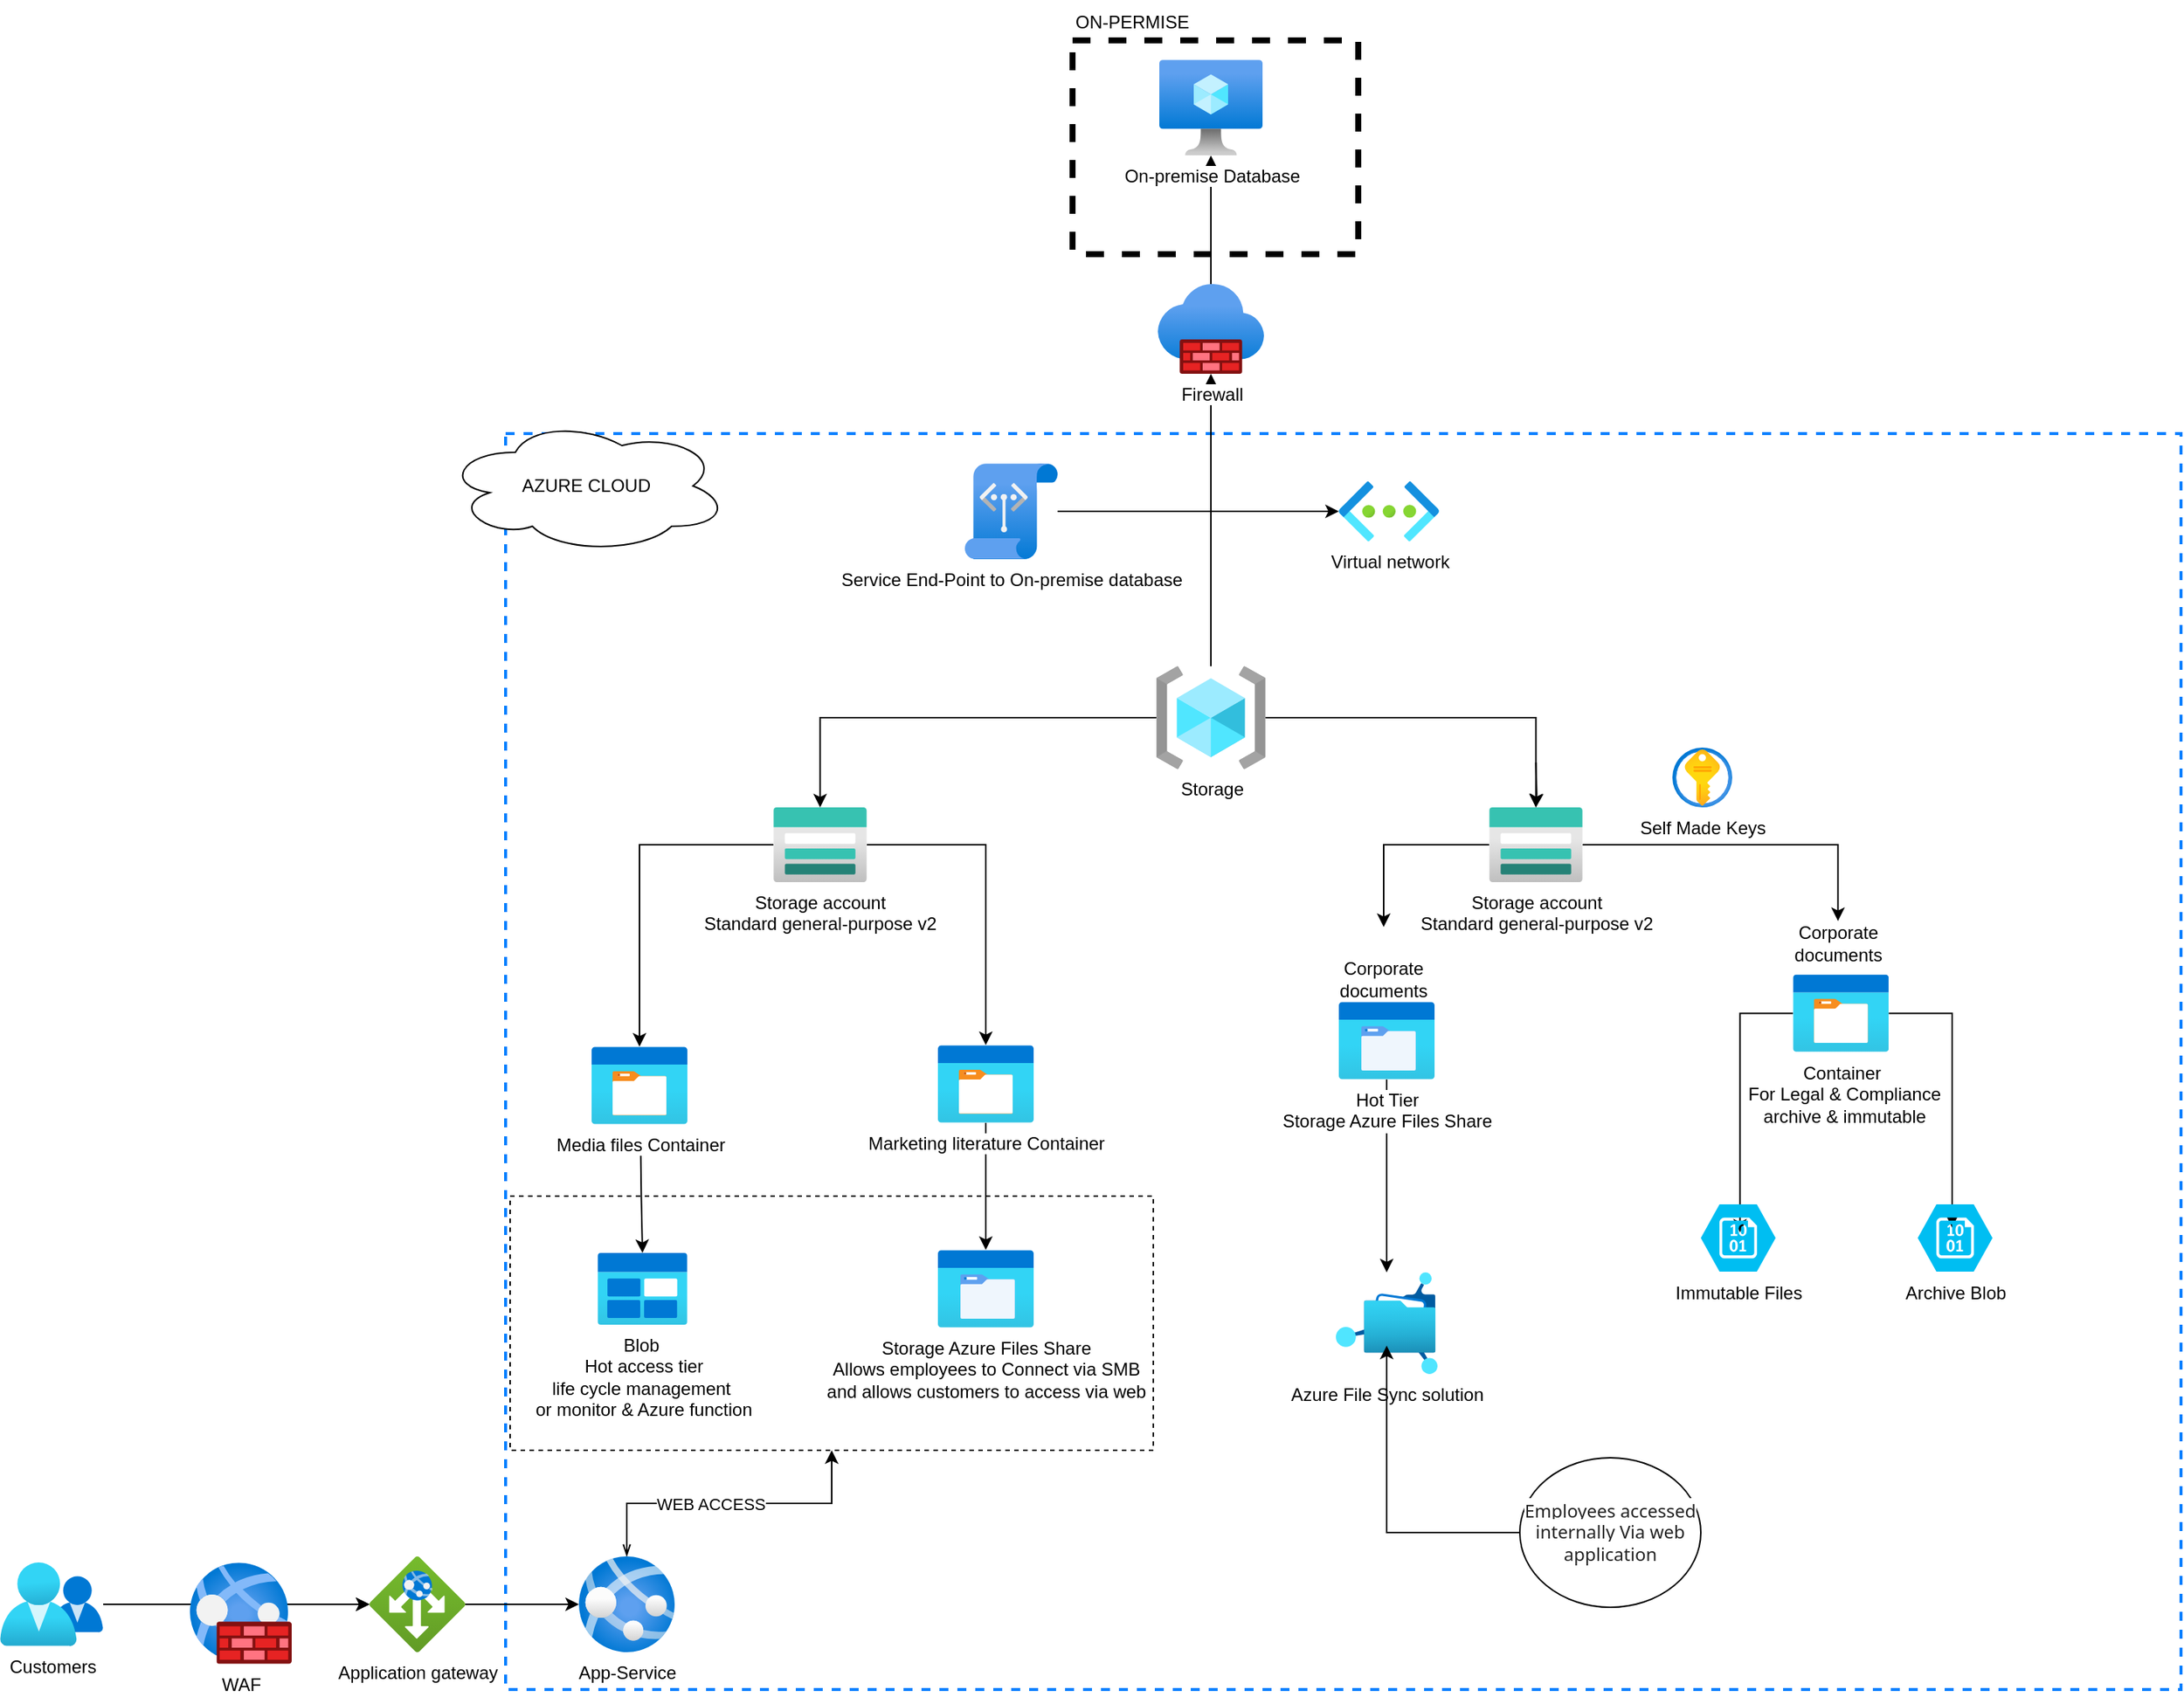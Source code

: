 <mxfile version="21.6.6" type="github">
  <diagram name="Page-1" id="Jbi7j0t8x7Vw2COSsVxz">
    <mxGraphModel dx="2327" dy="2048" grid="1" gridSize="10" guides="1" tooltips="1" connect="1" arrows="1" fold="1" page="1" pageScale="1" pageWidth="827" pageHeight="1169" math="0" shadow="0">
      <root>
        <mxCell id="0" />
        <mxCell id="1" parent="0" />
        <mxCell id="f-hZ5KkokM4YNig4iFGL-148" value="" style="rounded=0;whiteSpace=wrap;html=1;fillColor=none;dashed=1;strokeWidth=2;strokeColor=#007FFF;" vertex="1" parent="1">
          <mxGeometry x="-49" y="-150" width="1120" height="840" as="geometry" />
        </mxCell>
        <mxCell id="f-hZ5KkokM4YNig4iFGL-27" value="" style="whiteSpace=wrap;html=1;fillColor=none;dashed=1;" vertex="1" parent="1">
          <mxGeometry x="-46" y="360" width="430" height="170" as="geometry" />
        </mxCell>
        <mxCell id="f-hZ5KkokM4YNig4iFGL-6" value="Azure File Sync solution&lt;br&gt;" style="image;aspect=fixed;html=1;points=[];align=center;fontSize=12;image=img/lib/azure2/storage/Azure_Fileshare.svg;" vertex="1" parent="1">
          <mxGeometry x="506" y="411" width="68" height="68" as="geometry" />
        </mxCell>
        <mxCell id="f-hZ5KkokM4YNig4iFGL-7" style="edgeStyle=orthogonalEdgeStyle;rounded=0;orthogonalLoop=1;jettySize=auto;html=1;" edge="1" parent="1" source="f-hZ5KkokM4YNig4iFGL-8" target="f-hZ5KkokM4YNig4iFGL-29">
          <mxGeometry relative="1" as="geometry" />
        </mxCell>
        <mxCell id="f-hZ5KkokM4YNig4iFGL-48" value="" style="edgeStyle=orthogonalEdgeStyle;rounded=0;orthogonalLoop=1;jettySize=auto;html=1;" edge="1" parent="1" source="f-hZ5KkokM4YNig4iFGL-8" target="f-hZ5KkokM4YNig4iFGL-29">
          <mxGeometry relative="1" as="geometry" />
        </mxCell>
        <mxCell id="f-hZ5KkokM4YNig4iFGL-8" value="Customers" style="image;aspect=fixed;html=1;points=[];align=center;fontSize=12;image=img/lib/azure2/management_governance/My_Customers.svg;" vertex="1" parent="1">
          <mxGeometry x="-387" y="605" width="69" height="56.0" as="geometry" />
        </mxCell>
        <mxCell id="f-hZ5KkokM4YNig4iFGL-141" style="edgeStyle=orthogonalEdgeStyle;rounded=0;orthogonalLoop=1;jettySize=auto;html=1;" edge="1" parent="1" source="f-hZ5KkokM4YNig4iFGL-11" target="f-hZ5KkokM4YNig4iFGL-6">
          <mxGeometry relative="1" as="geometry" />
        </mxCell>
        <mxCell id="f-hZ5KkokM4YNig4iFGL-11" value="Hot Tier&lt;br&gt;Storage Azure Files Share" style="image;aspect=fixed;html=1;points=[];align=center;fontSize=12;image=img/lib/azure2/general/Storage_Azure_Files.svg;" vertex="1" parent="1">
          <mxGeometry x="508" y="230" width="64" height="52" as="geometry" />
        </mxCell>
        <mxCell id="f-hZ5KkokM4YNig4iFGL-87" style="edgeStyle=orthogonalEdgeStyle;rounded=0;orthogonalLoop=1;jettySize=auto;html=1;" edge="1" parent="1" source="f-hZ5KkokM4YNig4iFGL-14" target="f-hZ5KkokM4YNig4iFGL-86">
          <mxGeometry relative="1" as="geometry" />
        </mxCell>
        <mxCell id="f-hZ5KkokM4YNig4iFGL-88" style="edgeStyle=orthogonalEdgeStyle;rounded=0;orthogonalLoop=1;jettySize=auto;html=1;" edge="1" parent="1" source="f-hZ5KkokM4YNig4iFGL-14" target="f-hZ5KkokM4YNig4iFGL-85">
          <mxGeometry relative="1" as="geometry" />
        </mxCell>
        <mxCell id="f-hZ5KkokM4YNig4iFGL-14" value="Storage account&lt;br&gt;Standard general-purpose v2" style="image;aspect=fixed;html=1;points=[];align=center;fontSize=12;image=img/lib/azure2/storage/Storage_Accounts.svg;" vertex="1" parent="1">
          <mxGeometry x="130" y="100" width="62.5" height="50" as="geometry" />
        </mxCell>
        <mxCell id="f-hZ5KkokM4YNig4iFGL-17" value="Blob&amp;nbsp;&lt;br&gt;Hot access tier&lt;br&gt;life cycle management&amp;nbsp;&lt;br&gt;or monitor &amp;amp; Azure function" style="image;aspect=fixed;html=1;points=[];align=center;fontSize=12;image=img/lib/azure2/general/Blob_Block.svg;" vertex="1" parent="1">
          <mxGeometry x="12.5" y="398" width="60" height="48" as="geometry" />
        </mxCell>
        <mxCell id="f-hZ5KkokM4YNig4iFGL-52" style="edgeStyle=orthogonalEdgeStyle;rounded=0;orthogonalLoop=1;jettySize=auto;html=1;" edge="1" parent="1" source="f-hZ5KkokM4YNig4iFGL-24" target="f-hZ5KkokM4YNig4iFGL-14">
          <mxGeometry relative="1" as="geometry" />
        </mxCell>
        <mxCell id="f-hZ5KkokM4YNig4iFGL-138" style="edgeStyle=orthogonalEdgeStyle;rounded=0;orthogonalLoop=1;jettySize=auto;html=1;" edge="1" parent="1" target="f-hZ5KkokM4YNig4iFGL-137">
          <mxGeometry relative="1" as="geometry">
            <mxPoint x="639.765" y="70" as="sourcePoint" />
          </mxGeometry>
        </mxCell>
        <mxCell id="f-hZ5KkokM4YNig4iFGL-164" style="edgeStyle=orthogonalEdgeStyle;rounded=0;orthogonalLoop=1;jettySize=auto;html=1;" edge="1" parent="1" source="f-hZ5KkokM4YNig4iFGL-24" target="f-hZ5KkokM4YNig4iFGL-137">
          <mxGeometry relative="1" as="geometry" />
        </mxCell>
        <mxCell id="f-hZ5KkokM4YNig4iFGL-165" style="edgeStyle=orthogonalEdgeStyle;rounded=0;orthogonalLoop=1;jettySize=auto;html=1;" edge="1" parent="1" source="f-hZ5KkokM4YNig4iFGL-166" target="f-hZ5KkokM4YNig4iFGL-35">
          <mxGeometry relative="1" as="geometry" />
        </mxCell>
        <mxCell id="f-hZ5KkokM4YNig4iFGL-24" value="Storage" style="image;aspect=fixed;html=1;points=[];align=center;fontSize=12;image=img/lib/azure2/general/Resource_Groups.svg;" vertex="1" parent="1">
          <mxGeometry x="386" y="5.64" width="73" height="68.71" as="geometry" />
        </mxCell>
        <mxCell id="f-hZ5KkokM4YNig4iFGL-25" style="edgeStyle=orthogonalEdgeStyle;rounded=0;orthogonalLoop=1;jettySize=auto;html=1;entryX=0.5;entryY=1;entryDx=0;entryDy=0;startArrow=openThin;startFill=0;" edge="1" parent="1" source="f-hZ5KkokM4YNig4iFGL-26" target="f-hZ5KkokM4YNig4iFGL-27">
          <mxGeometry relative="1" as="geometry" />
        </mxCell>
        <mxCell id="f-hZ5KkokM4YNig4iFGL-118" value="WEB ACCESS" style="edgeLabel;html=1;align=center;verticalAlign=middle;resizable=0;points=[];" vertex="1" connectable="0" parent="f-hZ5KkokM4YNig4iFGL-25">
          <mxGeometry x="-0.12" relative="1" as="geometry">
            <mxPoint as="offset" />
          </mxGeometry>
        </mxCell>
        <mxCell id="f-hZ5KkokM4YNig4iFGL-26" value="App-Service" style="image;aspect=fixed;html=1;points=[];align=center;fontSize=12;image=img/lib/azure2/app_services/App_Services.svg;" vertex="1" parent="1">
          <mxGeometry y="601" width="64" height="64" as="geometry" />
        </mxCell>
        <mxCell id="f-hZ5KkokM4YNig4iFGL-28" style="edgeStyle=orthogonalEdgeStyle;rounded=0;orthogonalLoop=1;jettySize=auto;html=1;" edge="1" parent="1" source="f-hZ5KkokM4YNig4iFGL-29" target="f-hZ5KkokM4YNig4iFGL-26">
          <mxGeometry relative="1" as="geometry" />
        </mxCell>
        <mxCell id="f-hZ5KkokM4YNig4iFGL-29" value="Application gateway" style="image;aspect=fixed;html=1;points=[];align=center;fontSize=12;image=img/lib/azure2/networking/Application_Gateways.svg;" vertex="1" parent="1">
          <mxGeometry x="-140" y="601" width="64" height="64" as="geometry" />
        </mxCell>
        <mxCell id="f-hZ5KkokM4YNig4iFGL-32" value="" style="whiteSpace=wrap;html=1;fillColor=none;dashed=1;strokeWidth=4;" vertex="1" parent="1">
          <mxGeometry x="330" y="-413" width="191" height="143" as="geometry" />
        </mxCell>
        <mxCell id="f-hZ5KkokM4YNig4iFGL-34" value="ON-PERMISE" style="text;strokeColor=none;align=center;fillColor=none;html=1;verticalAlign=middle;whiteSpace=wrap;rounded=0;" vertex="1" parent="1">
          <mxGeometry x="320" y="-440" width="100" height="30" as="geometry" />
        </mxCell>
        <mxCell id="f-hZ5KkokM4YNig4iFGL-35" value="On-premise Database" style="image;aspect=fixed;html=1;points=[];align=center;fontSize=12;image=img/lib/azure2/compute/Virtual_Machine.svg;" vertex="1" parent="1">
          <mxGeometry x="388" y="-400" width="69" height="64" as="geometry" />
        </mxCell>
        <mxCell id="f-hZ5KkokM4YNig4iFGL-81" value="" style="edgeStyle=orthogonalEdgeStyle;rounded=0;orthogonalLoop=1;jettySize=auto;html=1;" edge="1" parent="1" target="f-hZ5KkokM4YNig4iFGL-17">
          <mxGeometry relative="1" as="geometry">
            <mxPoint x="41.222" y="322" as="sourcePoint" />
          </mxGeometry>
        </mxCell>
        <mxCell id="f-hZ5KkokM4YNig4iFGL-85" value="Media files Container" style="image;aspect=fixed;html=1;points=[];align=center;fontSize=12;image=img/lib/azure2/general/Storage_Container.svg;" vertex="1" parent="1">
          <mxGeometry x="8.5" y="260" width="64" height="52" as="geometry" />
        </mxCell>
        <mxCell id="f-hZ5KkokM4YNig4iFGL-95" style="edgeStyle=orthogonalEdgeStyle;rounded=0;orthogonalLoop=1;jettySize=auto;html=1;" edge="1" parent="1" source="f-hZ5KkokM4YNig4iFGL-86" target="f-hZ5KkokM4YNig4iFGL-94">
          <mxGeometry relative="1" as="geometry" />
        </mxCell>
        <mxCell id="f-hZ5KkokM4YNig4iFGL-86" value="Marketing literature&amp;nbsp;Container" style="image;aspect=fixed;html=1;points=[];align=center;fontSize=12;image=img/lib/azure2/general/Storage_Container.svg;" vertex="1" parent="1">
          <mxGeometry x="240" y="259" width="64" height="52" as="geometry" />
        </mxCell>
        <mxCell id="f-hZ5KkokM4YNig4iFGL-94" value="Storage Azure Files Share&lt;br&gt;Allows employees to Connect via SMB&lt;br&gt;and allows customers to access via web" style="image;aspect=fixed;html=1;points=[];align=center;fontSize=12;image=img/lib/azure2/general/Storage_Azure_Files.svg;" vertex="1" parent="1">
          <mxGeometry x="240" y="396" width="64" height="52" as="geometry" />
        </mxCell>
        <mxCell id="f-hZ5KkokM4YNig4iFGL-102" value="Corporate documents" style="text;strokeColor=none;align=center;fillColor=none;html=1;verticalAlign=middle;whiteSpace=wrap;rounded=0;" vertex="1" parent="1">
          <mxGeometry x="811.65" y="176" width="60" height="30" as="geometry" />
        </mxCell>
        <mxCell id="f-hZ5KkokM4YNig4iFGL-123" style="edgeStyle=orthogonalEdgeStyle;rounded=0;orthogonalLoop=1;jettySize=auto;html=1;entryX=0.46;entryY=0.348;entryDx=0;entryDy=0;entryPerimeter=0;" edge="1" parent="1" source="f-hZ5KkokM4YNig4iFGL-104" target="f-hZ5KkokM4YNig4iFGL-121">
          <mxGeometry relative="1" as="geometry" />
        </mxCell>
        <mxCell id="f-hZ5KkokM4YNig4iFGL-145" style="edgeStyle=orthogonalEdgeStyle;rounded=0;orthogonalLoop=1;jettySize=auto;html=1;entryX=0.524;entryY=0.418;entryDx=0;entryDy=0;entryPerimeter=0;" edge="1" parent="1" source="f-hZ5KkokM4YNig4iFGL-104" target="f-hZ5KkokM4YNig4iFGL-127">
          <mxGeometry relative="1" as="geometry" />
        </mxCell>
        <mxCell id="f-hZ5KkokM4YNig4iFGL-104" value="Container&lt;br&gt;&amp;nbsp;For Legal &amp;amp; Compliance&lt;br&gt;&amp;nbsp;archive &amp;amp; immutable " style="image;aspect=fixed;html=1;points=[];align=center;fontSize=12;image=img/lib/azure2/general/Storage_Container.svg;" vertex="1" parent="1">
          <mxGeometry x="811.65" y="211.65" width="64" height="52" as="geometry" />
        </mxCell>
        <mxCell id="f-hZ5KkokM4YNig4iFGL-172" style="edgeStyle=orthogonalEdgeStyle;rounded=0;orthogonalLoop=1;jettySize=auto;html=1;entryX=0.5;entryY=0.721;entryDx=0;entryDy=0;entryPerimeter=0;" edge="1" parent="1" source="f-hZ5KkokM4YNig4iFGL-119" target="f-hZ5KkokM4YNig4iFGL-6">
          <mxGeometry relative="1" as="geometry" />
        </mxCell>
        <mxCell id="f-hZ5KkokM4YNig4iFGL-119" value="&lt;span style=&quot;color: rgb(34, 34, 34); font-family: segoe-ui_normal, &amp;quot;Segoe UI&amp;quot;, Segoe, &amp;quot;Segoe WP&amp;quot;, &amp;quot;Helvetica Neue&amp;quot;, Helvetica, sans-serif; font-style: normal; font-variant-ligatures: normal; font-variant-caps: normal; font-weight: 400; letter-spacing: normal; orphans: 2; text-align: left; text-indent: 0px; text-transform: none; widows: 2; word-spacing: 0px; -webkit-text-stroke-width: 0px; background-color: rgb(255, 255, 255); text-decoration-thickness: initial; text-decoration-style: initial; text-decoration-color: initial; float: none; display: inline !important;&quot;&gt;&lt;font style=&quot;font-size: 12px;&quot;&gt;Employees accessed internally Via web application&lt;/font&gt;&lt;/span&gt;" style="ellipse;whiteSpace=wrap;html=1;" vertex="1" parent="1">
          <mxGeometry x="629" y="535" width="121" height="100" as="geometry" />
        </mxCell>
        <mxCell id="f-hZ5KkokM4YNig4iFGL-121" value="Archive Blob&lt;br&gt;" style="verticalLabelPosition=bottom;html=1;verticalAlign=top;align=center;strokeColor=none;fillColor=#00BEF2;shape=mxgraph.azure.storage_blob;" vertex="1" parent="1">
          <mxGeometry x="895" y="365.5" width="50" height="45" as="geometry" />
        </mxCell>
        <mxCell id="f-hZ5KkokM4YNig4iFGL-127" value="Immutable Files" style="verticalLabelPosition=bottom;html=1;verticalAlign=top;align=center;strokeColor=none;fillColor=#00BEF2;shape=mxgraph.azure.storage_blob;" vertex="1" parent="1">
          <mxGeometry x="750" y="365.5" width="50" height="45" as="geometry" />
        </mxCell>
        <mxCell id="f-hZ5KkokM4YNig4iFGL-133" value="Corporate documents" style="text;strokeColor=none;align=center;fillColor=none;html=1;verticalAlign=middle;whiteSpace=wrap;rounded=0;" vertex="1" parent="1">
          <mxGeometry x="508" y="180" width="60" height="70" as="geometry" />
        </mxCell>
        <mxCell id="f-hZ5KkokM4YNig4iFGL-139" style="edgeStyle=orthogonalEdgeStyle;rounded=0;orthogonalLoop=1;jettySize=auto;html=1;" edge="1" parent="1" source="f-hZ5KkokM4YNig4iFGL-137" target="f-hZ5KkokM4YNig4iFGL-133">
          <mxGeometry relative="1" as="geometry" />
        </mxCell>
        <mxCell id="f-hZ5KkokM4YNig4iFGL-140" style="edgeStyle=orthogonalEdgeStyle;rounded=0;orthogonalLoop=1;jettySize=auto;html=1;" edge="1" parent="1" source="f-hZ5KkokM4YNig4iFGL-137" target="f-hZ5KkokM4YNig4iFGL-102">
          <mxGeometry relative="1" as="geometry" />
        </mxCell>
        <mxCell id="f-hZ5KkokM4YNig4iFGL-137" value="Storage account&lt;br&gt;Standard general-purpose v2" style="image;aspect=fixed;html=1;points=[];align=center;fontSize=12;image=img/lib/azure2/storage/Storage_Accounts.svg;" vertex="1" parent="1">
          <mxGeometry x="608.5" y="100" width="62.5" height="50" as="geometry" />
        </mxCell>
        <mxCell id="f-hZ5KkokM4YNig4iFGL-31" value="AZURE CLOUD" style="ellipse;shape=cloud;whiteSpace=wrap;html=1;" vertex="1" parent="1">
          <mxGeometry x="-90" y="-160" width="190" height="90" as="geometry" />
        </mxCell>
        <mxCell id="f-hZ5KkokM4YNig4iFGL-152" value="Self Made Keys&lt;br&gt;" style="image;aspect=fixed;html=1;points=[];align=center;fontSize=12;image=img/lib/azure2/security/Key_Vaults.svg;" vertex="1" parent="1">
          <mxGeometry x="731" y="60" width="40" height="40" as="geometry" />
        </mxCell>
        <mxCell id="f-hZ5KkokM4YNig4iFGL-153" value="WAF" style="image;aspect=fixed;html=1;points=[];align=center;fontSize=12;image=img/lib/azure2/networking/Web_Application_Firewall_Policies_WAF.svg;" vertex="1" parent="1">
          <mxGeometry x="-260" y="605" width="68" height="68" as="geometry" />
        </mxCell>
        <mxCell id="f-hZ5KkokM4YNig4iFGL-167" value="" style="edgeStyle=orthogonalEdgeStyle;rounded=0;orthogonalLoop=1;jettySize=auto;html=1;" edge="1" parent="1" source="f-hZ5KkokM4YNig4iFGL-24" target="f-hZ5KkokM4YNig4iFGL-166">
          <mxGeometry relative="1" as="geometry">
            <mxPoint x="420" y="6" as="sourcePoint" />
            <mxPoint x="422" y="-216" as="targetPoint" />
          </mxGeometry>
        </mxCell>
        <mxCell id="f-hZ5KkokM4YNig4iFGL-166" value="Firewall&lt;br&gt;" style="image;aspect=fixed;html=1;points=[];align=center;fontSize=12;image=img/lib/azure2/networking/Firewalls.svg;" vertex="1" parent="1">
          <mxGeometry x="387" y="-250" width="71" height="60" as="geometry" />
        </mxCell>
        <mxCell id="f-hZ5KkokM4YNig4iFGL-171" style="edgeStyle=orthogonalEdgeStyle;rounded=0;orthogonalLoop=1;jettySize=auto;html=1;" edge="1" parent="1" source="f-hZ5KkokM4YNig4iFGL-168" target="f-hZ5KkokM4YNig4iFGL-170">
          <mxGeometry relative="1" as="geometry" />
        </mxCell>
        <mxCell id="f-hZ5KkokM4YNig4iFGL-168" value="Service End-Point to On-premise database" style="image;aspect=fixed;html=1;points=[];align=center;fontSize=12;image=img/lib/azure2/networking/Service_Endpoint_Policies.svg;" vertex="1" parent="1">
          <mxGeometry x="258" y="-130" width="62" height="64" as="geometry" />
        </mxCell>
        <mxCell id="f-hZ5KkokM4YNig4iFGL-170" value="Virtual network&lt;br&gt;" style="image;aspect=fixed;html=1;points=[];align=center;fontSize=12;image=img/lib/azure2/networking/Virtual_Networks.svg;" vertex="1" parent="1">
          <mxGeometry x="508" y="-118" width="67" height="40" as="geometry" />
        </mxCell>
      </root>
    </mxGraphModel>
  </diagram>
</mxfile>
